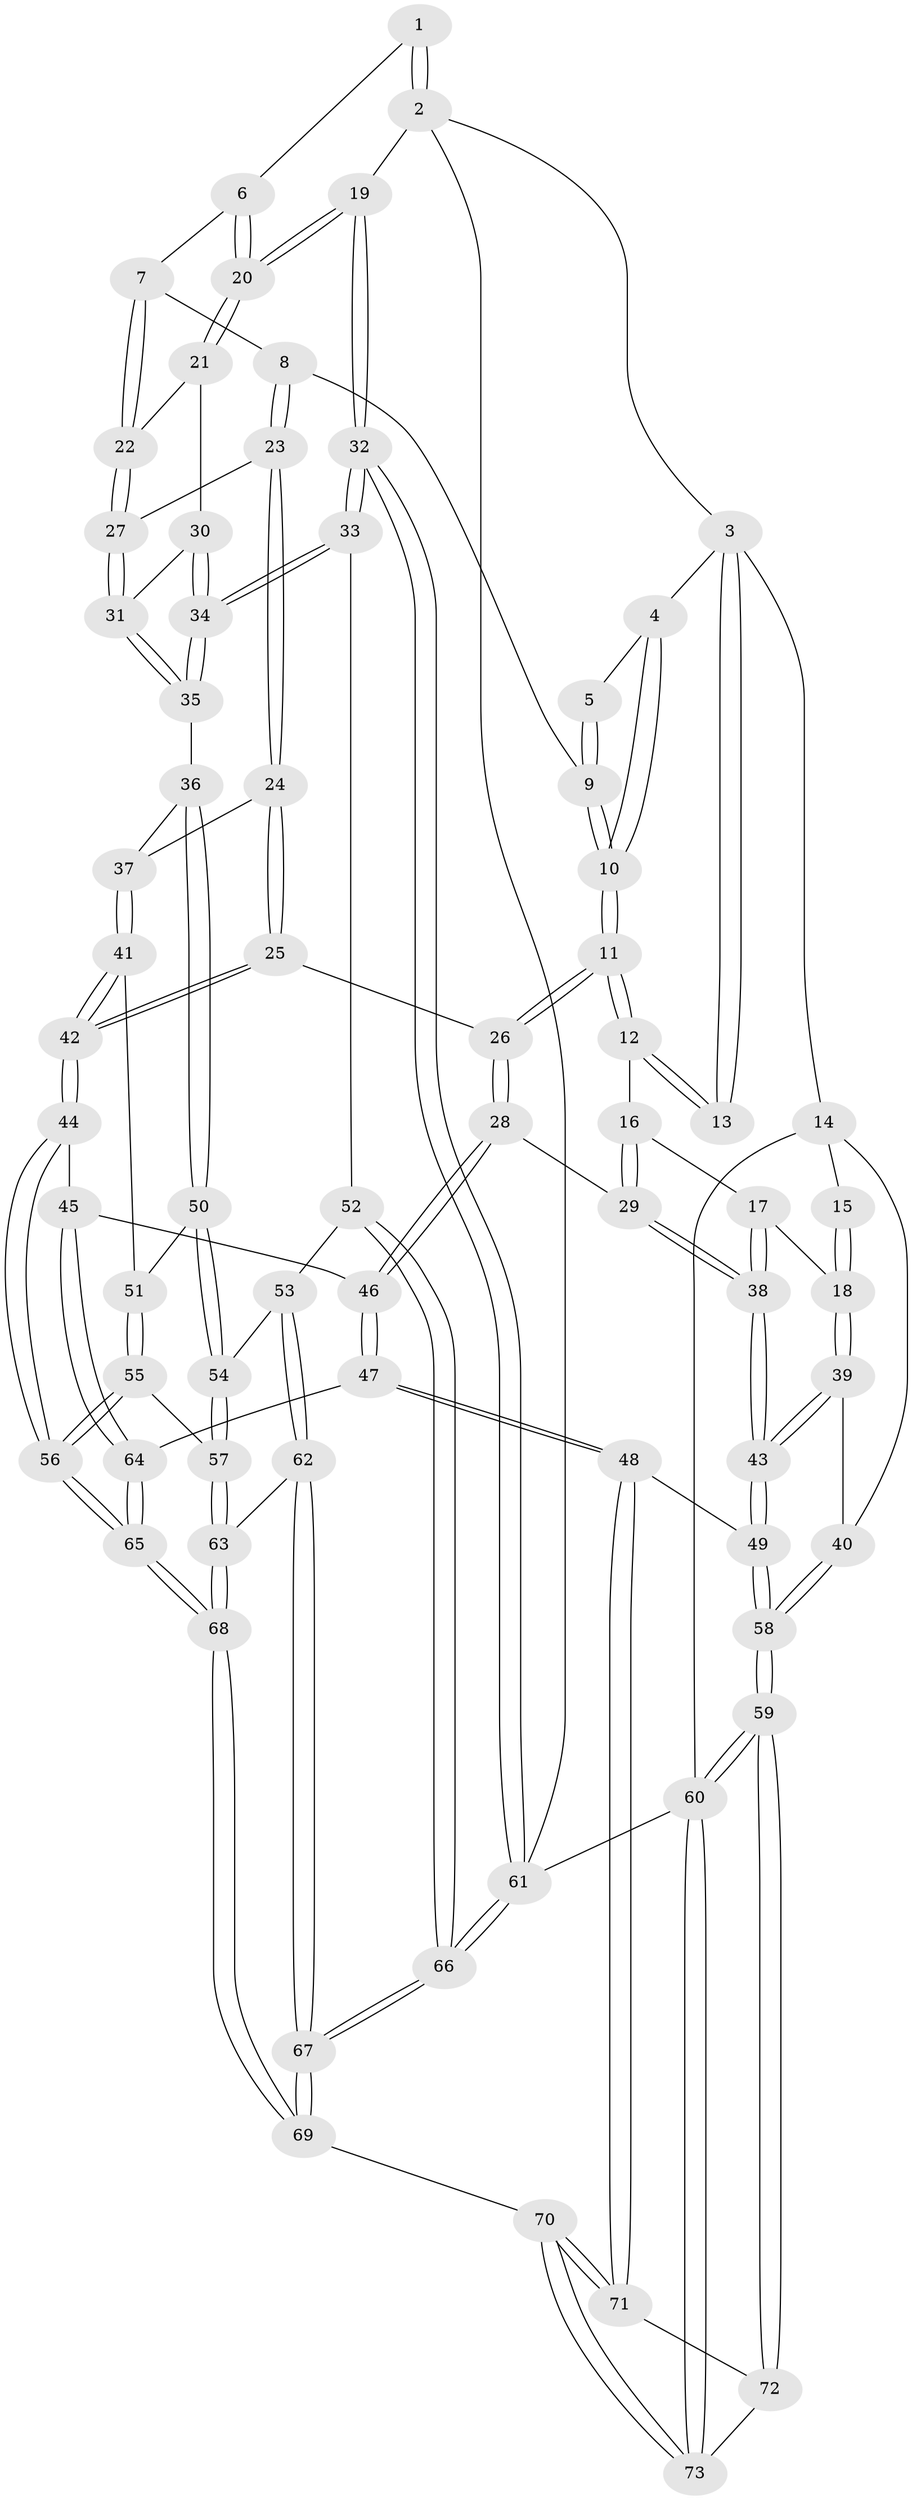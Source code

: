 // coarse degree distribution, {5: 0.4186046511627907, 8: 0.023255813953488372, 3: 0.16279069767441862, 4: 0.27906976744186046, 7: 0.023255813953488372, 6: 0.06976744186046512, 2: 0.023255813953488372}
// Generated by graph-tools (version 1.1) at 2025/21/03/04/25 18:21:43]
// undirected, 73 vertices, 179 edges
graph export_dot {
graph [start="1"]
  node [color=gray90,style=filled];
  1 [pos="+0.894667801640751+0"];
  2 [pos="+1+0"];
  3 [pos="+0.33044125714338635+0"];
  4 [pos="+0.36525348785142986+0"];
  5 [pos="+0.7079314617152539+0"];
  6 [pos="+0.8717678142903698+0.15230851214445165"];
  7 [pos="+0.8716339272435893+0.15254136721872977"];
  8 [pos="+0.7045684323764699+0.2334332895274718"];
  9 [pos="+0.6698615565386749+0.21960572331985406"];
  10 [pos="+0.5232331179267702+0.2783867058565974"];
  11 [pos="+0.4876099966576051+0.3531855646431211"];
  12 [pos="+0.25337770999014964+0.23256141163500174"];
  13 [pos="+0.23950165371255247+0.008381090453231392"];
  14 [pos="+0+0.13149066125359066"];
  15 [pos="+0.22103399003266738+0.02023268324380852"];
  16 [pos="+0.2449584197033596+0.24252637640293548"];
  17 [pos="+0.13397243320682758+0.33910550491807767"];
  18 [pos="+0+0.3173431382572936"];
  19 [pos="+1+0.302391203499241"];
  20 [pos="+1+0.29708976687365024"];
  21 [pos="+0.9615836674435074+0.32395313254490543"];
  22 [pos="+0.8841732018438212+0.3004571291327715"];
  23 [pos="+0.789227876197155+0.3488173276145845"];
  24 [pos="+0.7435572677039666+0.41191858912386314"];
  25 [pos="+0.5359560432711604+0.4257863761017692"];
  26 [pos="+0.4876629836801233+0.3660500949060156"];
  27 [pos="+0.7945696143133945+0.34865904023629224"];
  28 [pos="+0.3297157230839496+0.47019054152510237"];
  29 [pos="+0.3094584281999852+0.4706342470886074"];
  30 [pos="+0.9467896864983519+0.3565051278881837"];
  31 [pos="+0.8944309189722741+0.45442337063279387"];
  32 [pos="+1+0.5531762044755919"];
  33 [pos="+1+0.558345765210849"];
  34 [pos="+0.9739815554141293+0.5246314102379849"];
  35 [pos="+0.9012314355487537+0.4802389093364463"];
  36 [pos="+0.7968910900132978+0.5226318284635777"];
  37 [pos="+0.7586943248490428+0.4694088416561198"];
  38 [pos="+0.23481378124099084+0.48308407963959327"];
  39 [pos="+0+0.32797126593333203"];
  40 [pos="+0+0.3282422730270353"];
  41 [pos="+0.6505638186979934+0.5424017135943139"];
  42 [pos="+0.5663157074972092+0.5454747750735062"];
  43 [pos="+0.16121810271744066+0.5898884146231408"];
  44 [pos="+0.557201352700158+0.6001655785332414"];
  45 [pos="+0.4419653337104607+0.6648210876444669"];
  46 [pos="+0.33187884210880325+0.47684874409982897"];
  47 [pos="+0.313391539765646+0.7755676524038471"];
  48 [pos="+0.26605364824252453+0.7925027590496314"];
  49 [pos="+0.14206770593487095+0.7169617354640161"];
  50 [pos="+0.7932184939267234+0.5414494311149495"];
  51 [pos="+0.6953886079729619+0.5573848693770076"];
  52 [pos="+0.8616601174686441+0.6672465482513302"];
  53 [pos="+0.8435314526822467+0.665206764766748"];
  54 [pos="+0.8133086376356474+0.656317132290322"];
  55 [pos="+0.7579054525809176+0.6764774758039984"];
  56 [pos="+0.6389264113965809+0.6967293482233456"];
  57 [pos="+0.7628679121631109+0.6765378897394814"];
  58 [pos="+0+0.7939838839126948"];
  59 [pos="+0+1"];
  60 [pos="+0+1"];
  61 [pos="+1+1"];
  62 [pos="+0.815571721177597+0.8181324390509006"];
  63 [pos="+0.7645124210402975+0.7560544644598335"];
  64 [pos="+0.3647938022233994+0.7651413962018497"];
  65 [pos="+0.5994292244205685+0.9058694318753567"];
  66 [pos="+1+1"];
  67 [pos="+0.928985786519966+1"];
  68 [pos="+0.6384025265450185+0.9844510925689529"];
  69 [pos="+0.69733428317781+1"];
  70 [pos="+0.5111910974429394+1"];
  71 [pos="+0.26553266616572463+0.8050396780148598"];
  72 [pos="+0.23864423602446805+0.8724221472746405"];
  73 [pos="+0.25075934953784496+1"];
  1 -- 2;
  1 -- 2;
  1 -- 6;
  2 -- 3;
  2 -- 19;
  2 -- 61;
  3 -- 4;
  3 -- 13;
  3 -- 13;
  3 -- 14;
  4 -- 5;
  4 -- 10;
  4 -- 10;
  5 -- 9;
  5 -- 9;
  6 -- 7;
  6 -- 20;
  6 -- 20;
  7 -- 8;
  7 -- 22;
  7 -- 22;
  8 -- 9;
  8 -- 23;
  8 -- 23;
  9 -- 10;
  9 -- 10;
  10 -- 11;
  10 -- 11;
  11 -- 12;
  11 -- 12;
  11 -- 26;
  11 -- 26;
  12 -- 13;
  12 -- 13;
  12 -- 16;
  14 -- 15;
  14 -- 40;
  14 -- 60;
  15 -- 18;
  15 -- 18;
  16 -- 17;
  16 -- 29;
  16 -- 29;
  17 -- 18;
  17 -- 38;
  17 -- 38;
  18 -- 39;
  18 -- 39;
  19 -- 20;
  19 -- 20;
  19 -- 32;
  19 -- 32;
  20 -- 21;
  20 -- 21;
  21 -- 22;
  21 -- 30;
  22 -- 27;
  22 -- 27;
  23 -- 24;
  23 -- 24;
  23 -- 27;
  24 -- 25;
  24 -- 25;
  24 -- 37;
  25 -- 26;
  25 -- 42;
  25 -- 42;
  26 -- 28;
  26 -- 28;
  27 -- 31;
  27 -- 31;
  28 -- 29;
  28 -- 46;
  28 -- 46;
  29 -- 38;
  29 -- 38;
  30 -- 31;
  30 -- 34;
  30 -- 34;
  31 -- 35;
  31 -- 35;
  32 -- 33;
  32 -- 33;
  32 -- 61;
  32 -- 61;
  33 -- 34;
  33 -- 34;
  33 -- 52;
  34 -- 35;
  34 -- 35;
  35 -- 36;
  36 -- 37;
  36 -- 50;
  36 -- 50;
  37 -- 41;
  37 -- 41;
  38 -- 43;
  38 -- 43;
  39 -- 40;
  39 -- 43;
  39 -- 43;
  40 -- 58;
  40 -- 58;
  41 -- 42;
  41 -- 42;
  41 -- 51;
  42 -- 44;
  42 -- 44;
  43 -- 49;
  43 -- 49;
  44 -- 45;
  44 -- 56;
  44 -- 56;
  45 -- 46;
  45 -- 64;
  45 -- 64;
  46 -- 47;
  46 -- 47;
  47 -- 48;
  47 -- 48;
  47 -- 64;
  48 -- 49;
  48 -- 71;
  48 -- 71;
  49 -- 58;
  49 -- 58;
  50 -- 51;
  50 -- 54;
  50 -- 54;
  51 -- 55;
  51 -- 55;
  52 -- 53;
  52 -- 66;
  52 -- 66;
  53 -- 54;
  53 -- 62;
  53 -- 62;
  54 -- 57;
  54 -- 57;
  55 -- 56;
  55 -- 56;
  55 -- 57;
  56 -- 65;
  56 -- 65;
  57 -- 63;
  57 -- 63;
  58 -- 59;
  58 -- 59;
  59 -- 60;
  59 -- 60;
  59 -- 72;
  59 -- 72;
  60 -- 61;
  60 -- 73;
  60 -- 73;
  61 -- 66;
  61 -- 66;
  62 -- 63;
  62 -- 67;
  62 -- 67;
  63 -- 68;
  63 -- 68;
  64 -- 65;
  64 -- 65;
  65 -- 68;
  65 -- 68;
  66 -- 67;
  66 -- 67;
  67 -- 69;
  67 -- 69;
  68 -- 69;
  68 -- 69;
  69 -- 70;
  70 -- 71;
  70 -- 71;
  70 -- 73;
  70 -- 73;
  71 -- 72;
  72 -- 73;
}
